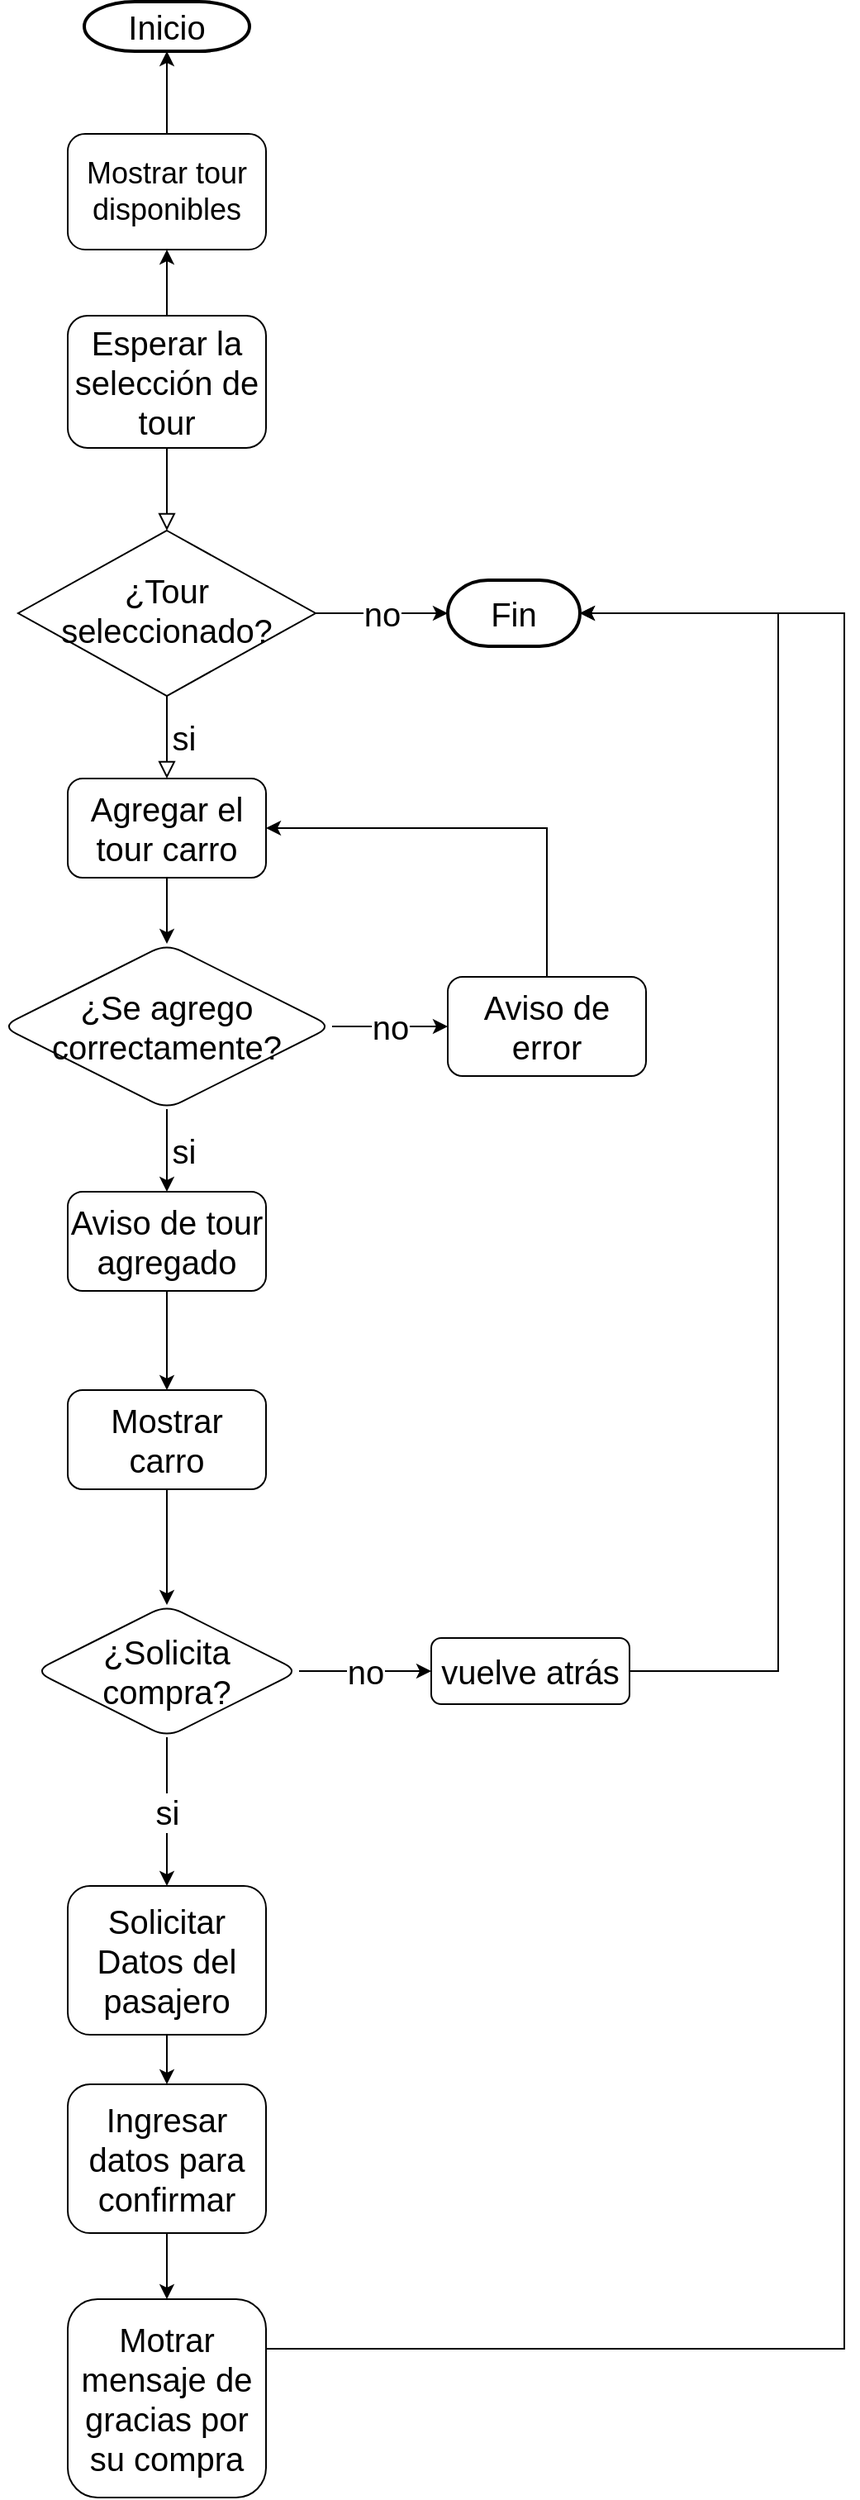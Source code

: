 <mxfile version="20.2.3" type="device"><diagram id="C5RBs43oDa-KdzZeNtuy" name="Page-1"><mxGraphModel dx="868" dy="1722" grid="1" gridSize="10" guides="1" tooltips="1" connect="1" arrows="1" fold="1" page="1" pageScale="1" pageWidth="827" pageHeight="1169" math="0" shadow="0"><root><mxCell id="WIyWlLk6GJQsqaUBKTNV-0"/><mxCell id="WIyWlLk6GJQsqaUBKTNV-1" parent="WIyWlLk6GJQsqaUBKTNV-0"/><mxCell id="WIyWlLk6GJQsqaUBKTNV-2" value="" style="rounded=0;html=1;jettySize=auto;orthogonalLoop=1;fontSize=20;endArrow=block;endFill=0;endSize=8;strokeWidth=1;shadow=0;labelBackgroundColor=none;edgeStyle=orthogonalEdgeStyle;" parent="WIyWlLk6GJQsqaUBKTNV-1" source="WIyWlLk6GJQsqaUBKTNV-3" target="WIyWlLk6GJQsqaUBKTNV-6" edge="1"><mxGeometry relative="1" as="geometry"/></mxCell><mxCell id="y5fX-IXpzKTHYVlV-952-2" value="" style="edgeStyle=orthogonalEdgeStyle;rounded=0;orthogonalLoop=1;jettySize=auto;html=1;" parent="WIyWlLk6GJQsqaUBKTNV-1" source="WIyWlLk6GJQsqaUBKTNV-3" target="y5fX-IXpzKTHYVlV-952-1" edge="1"><mxGeometry relative="1" as="geometry"/></mxCell><mxCell id="WIyWlLk6GJQsqaUBKTNV-3" value="Esperar la selección de tour" style="rounded=1;whiteSpace=wrap;html=1;fontSize=20;glass=0;strokeWidth=1;shadow=0;" parent="WIyWlLk6GJQsqaUBKTNV-1" vertex="1"><mxGeometry x="160" y="20" width="120" height="80" as="geometry"/></mxCell><mxCell id="WIyWlLk6GJQsqaUBKTNV-5" value="si" style="edgeStyle=orthogonalEdgeStyle;rounded=0;html=1;jettySize=auto;orthogonalLoop=1;fontSize=20;endArrow=block;endFill=0;endSize=8;strokeWidth=1;shadow=0;labelBackgroundColor=none;exitX=0.5;exitY=1;exitDx=0;exitDy=0;" parent="WIyWlLk6GJQsqaUBKTNV-1" source="WIyWlLk6GJQsqaUBKTNV-6" target="WIyWlLk6GJQsqaUBKTNV-7" edge="1"><mxGeometry y="10" relative="1" as="geometry"><mxPoint as="offset"/></mxGeometry></mxCell><mxCell id="y5fX-IXpzKTHYVlV-952-27" value="no" style="edgeStyle=orthogonalEdgeStyle;rounded=0;orthogonalLoop=1;jettySize=auto;html=1;entryX=0;entryY=0.5;entryDx=0;entryDy=0;entryPerimeter=0;fontSize=20;" parent="WIyWlLk6GJQsqaUBKTNV-1" source="WIyWlLk6GJQsqaUBKTNV-6" target="y5fX-IXpzKTHYVlV-952-28" edge="1"><mxGeometry relative="1" as="geometry"><mxPoint x="340" y="210" as="targetPoint"/></mxGeometry></mxCell><mxCell id="WIyWlLk6GJQsqaUBKTNV-6" value="¿Tour seleccionado?" style="rhombus;whiteSpace=wrap;html=1;shadow=0;fontFamily=Helvetica;fontSize=20;align=center;strokeWidth=1;spacing=6;spacingTop=-4;" parent="WIyWlLk6GJQsqaUBKTNV-1" vertex="1"><mxGeometry x="130" y="150" width="180" height="100" as="geometry"/></mxCell><mxCell id="y5fX-IXpzKTHYVlV-952-8" value="" style="edgeStyle=orthogonalEdgeStyle;rounded=0;orthogonalLoop=1;jettySize=auto;html=1;exitX=0.5;exitY=1;exitDx=0;exitDy=0;fontSize=20;" parent="WIyWlLk6GJQsqaUBKTNV-1" source="WIyWlLk6GJQsqaUBKTNV-7" target="y5fX-IXpzKTHYVlV-952-7" edge="1"><mxGeometry relative="1" as="geometry"/></mxCell><mxCell id="WIyWlLk6GJQsqaUBKTNV-7" value="Agregar el tour carro" style="rounded=1;whiteSpace=wrap;html=1;fontSize=20;glass=0;strokeWidth=1;shadow=0;" parent="WIyWlLk6GJQsqaUBKTNV-1" vertex="1"><mxGeometry x="160" y="300" width="120" height="60" as="geometry"/></mxCell><mxCell id="y5fX-IXpzKTHYVlV-952-4" value="" style="edgeStyle=orthogonalEdgeStyle;rounded=0;orthogonalLoop=1;jettySize=auto;html=1;entryX=0.5;entryY=1;entryDx=0;entryDy=0;entryPerimeter=0;" parent="WIyWlLk6GJQsqaUBKTNV-1" source="y5fX-IXpzKTHYVlV-952-1" target="y5fX-IXpzKTHYVlV-952-5" edge="1"><mxGeometry relative="1" as="geometry"><mxPoint x="220" y="-150" as="targetPoint"/></mxGeometry></mxCell><mxCell id="y5fX-IXpzKTHYVlV-952-1" value="Mostrar tour disponibles" style="whiteSpace=wrap;html=1;rounded=1;glass=0;strokeWidth=1;shadow=0;fontSize=18;" parent="WIyWlLk6GJQsqaUBKTNV-1" vertex="1"><mxGeometry x="160" y="-90" width="120" height="70" as="geometry"/></mxCell><mxCell id="y5fX-IXpzKTHYVlV-952-5" value="Inicio" style="strokeWidth=2;html=1;shape=mxgraph.flowchart.terminator;whiteSpace=wrap;fontSize=20;" parent="WIyWlLk6GJQsqaUBKTNV-1" vertex="1"><mxGeometry x="170" y="-170" width="100" height="30" as="geometry"/></mxCell><mxCell id="y5fX-IXpzKTHYVlV-952-10" value="si" style="edgeStyle=orthogonalEdgeStyle;rounded=0;orthogonalLoop=1;jettySize=auto;html=1;fontSize=20;" parent="WIyWlLk6GJQsqaUBKTNV-1" source="y5fX-IXpzKTHYVlV-952-7" target="y5fX-IXpzKTHYVlV-952-9" edge="1"><mxGeometry y="10" relative="1" as="geometry"><mxPoint as="offset"/></mxGeometry></mxCell><mxCell id="y5fX-IXpzKTHYVlV-952-12" value="no" style="edgeStyle=orthogonalEdgeStyle;rounded=0;orthogonalLoop=1;jettySize=auto;html=1;fontSize=20;" parent="WIyWlLk6GJQsqaUBKTNV-1" source="y5fX-IXpzKTHYVlV-952-7" target="y5fX-IXpzKTHYVlV-952-11" edge="1"><mxGeometry relative="1" as="geometry"/></mxCell><mxCell id="y5fX-IXpzKTHYVlV-952-7" value="¿Se agrego correctamente?" style="rhombus;whiteSpace=wrap;html=1;rounded=1;glass=0;strokeWidth=1;shadow=0;fontSize=20;" parent="WIyWlLk6GJQsqaUBKTNV-1" vertex="1"><mxGeometry x="120" y="400" width="200" height="100" as="geometry"/></mxCell><mxCell id="4Oj7ZBwjYdDl7YzAMeSL-1" value="" style="edgeStyle=orthogonalEdgeStyle;rounded=0;orthogonalLoop=1;jettySize=auto;html=1;fontSize=20;" parent="WIyWlLk6GJQsqaUBKTNV-1" source="y5fX-IXpzKTHYVlV-952-9" target="4Oj7ZBwjYdDl7YzAMeSL-0" edge="1"><mxGeometry relative="1" as="geometry"/></mxCell><mxCell id="y5fX-IXpzKTHYVlV-952-9" value="Aviso de tour agregado" style="whiteSpace=wrap;html=1;rounded=1;glass=0;strokeWidth=1;shadow=0;fontSize=20;" parent="WIyWlLk6GJQsqaUBKTNV-1" vertex="1"><mxGeometry x="160" y="550" width="120" height="60" as="geometry"/></mxCell><mxCell id="y5fX-IXpzKTHYVlV-952-14" value="" style="edgeStyle=orthogonalEdgeStyle;rounded=0;orthogonalLoop=1;jettySize=auto;html=1;entryX=1;entryY=0.5;entryDx=0;entryDy=0;exitX=0.5;exitY=0;exitDx=0;exitDy=0;fontSize=20;" parent="WIyWlLk6GJQsqaUBKTNV-1" source="y5fX-IXpzKTHYVlV-952-11" target="WIyWlLk6GJQsqaUBKTNV-7" edge="1"><mxGeometry relative="1" as="geometry"><mxPoint x="460" y="390" as="targetPoint"/></mxGeometry></mxCell><mxCell id="y5fX-IXpzKTHYVlV-952-11" value="Aviso de error" style="whiteSpace=wrap;html=1;rounded=1;glass=0;strokeWidth=1;shadow=0;fontSize=20;" parent="WIyWlLk6GJQsqaUBKTNV-1" vertex="1"><mxGeometry x="390" y="420" width="120" height="60" as="geometry"/></mxCell><mxCell id="y5fX-IXpzKTHYVlV-952-23" value="" style="edgeStyle=orthogonalEdgeStyle;rounded=0;orthogonalLoop=1;jettySize=auto;html=1;entryX=0.5;entryY=0;entryDx=0;entryDy=0;exitX=0.5;exitY=1;exitDx=0;exitDy=0;fontSize=20;" parent="WIyWlLk6GJQsqaUBKTNV-1" source="4Oj7ZBwjYdDl7YzAMeSL-0" target="y5fX-IXpzKTHYVlV-952-29" edge="1"><mxGeometry relative="1" as="geometry"><mxPoint x="220" y="980" as="targetPoint"/><mxPoint x="220" y="920" as="sourcePoint"/></mxGeometry></mxCell><mxCell id="y5fX-IXpzKTHYVlV-952-28" value="Fin" style="strokeWidth=2;html=1;shape=mxgraph.flowchart.terminator;whiteSpace=wrap;fontSize=20;" parent="WIyWlLk6GJQsqaUBKTNV-1" vertex="1"><mxGeometry x="390" y="180" width="80" height="40" as="geometry"/></mxCell><mxCell id="y5fX-IXpzKTHYVlV-952-32" value="si" style="edgeStyle=orthogonalEdgeStyle;rounded=0;orthogonalLoop=1;jettySize=auto;html=1;fontSize=20;" parent="WIyWlLk6GJQsqaUBKTNV-1" source="y5fX-IXpzKTHYVlV-952-29" target="y5fX-IXpzKTHYVlV-952-31" edge="1"><mxGeometry relative="1" as="geometry"/></mxCell><mxCell id="y5fX-IXpzKTHYVlV-952-34" value="no" style="edgeStyle=orthogonalEdgeStyle;rounded=0;orthogonalLoop=1;jettySize=auto;html=1;fontSize=20;" parent="WIyWlLk6GJQsqaUBKTNV-1" source="y5fX-IXpzKTHYVlV-952-29" target="y5fX-IXpzKTHYVlV-952-33" edge="1"><mxGeometry relative="1" as="geometry"/></mxCell><mxCell id="y5fX-IXpzKTHYVlV-952-29" value="¿Solicita compra?" style="rhombus;whiteSpace=wrap;html=1;rounded=1;glass=0;strokeWidth=1;shadow=0;fontSize=20;" parent="WIyWlLk6GJQsqaUBKTNV-1" vertex="1"><mxGeometry x="140" y="800" width="160" height="80" as="geometry"/></mxCell><mxCell id="y5fX-IXpzKTHYVlV-952-38" value="" style="edgeStyle=orthogonalEdgeStyle;rounded=0;orthogonalLoop=1;jettySize=auto;html=1;fontSize=20;" parent="WIyWlLk6GJQsqaUBKTNV-1" source="y5fX-IXpzKTHYVlV-952-31" target="y5fX-IXpzKTHYVlV-952-37" edge="1"><mxGeometry relative="1" as="geometry"/></mxCell><mxCell id="y5fX-IXpzKTHYVlV-952-31" value="Solicitar Datos del pasajero" style="rounded=1;whiteSpace=wrap;html=1;glass=0;strokeWidth=1;shadow=0;fontSize=20;" parent="WIyWlLk6GJQsqaUBKTNV-1" vertex="1"><mxGeometry x="160" y="970" width="120" height="90" as="geometry"/></mxCell><mxCell id="y5fX-IXpzKTHYVlV-952-44" value="" style="edgeStyle=orthogonalEdgeStyle;rounded=0;orthogonalLoop=1;jettySize=auto;html=1;entryX=1;entryY=0.5;entryDx=0;entryDy=0;entryPerimeter=0;fontSize=20;" parent="WIyWlLk6GJQsqaUBKTNV-1" source="y5fX-IXpzKTHYVlV-952-33" target="y5fX-IXpzKTHYVlV-952-28" edge="1"><mxGeometry relative="1" as="geometry"><mxPoint x="580" y="1040" as="targetPoint"/><Array as="points"><mxPoint x="590" y="840"/><mxPoint x="590" y="200"/></Array></mxGeometry></mxCell><mxCell id="y5fX-IXpzKTHYVlV-952-33" value="vuelve atrás" style="whiteSpace=wrap;html=1;rounded=1;glass=0;strokeWidth=1;shadow=0;fontSize=20;" parent="WIyWlLk6GJQsqaUBKTNV-1" vertex="1"><mxGeometry x="380" y="820" width="120" height="40" as="geometry"/></mxCell><mxCell id="y5fX-IXpzKTHYVlV-952-40" value="" style="edgeStyle=orthogonalEdgeStyle;rounded=0;orthogonalLoop=1;jettySize=auto;html=1;fontSize=20;" parent="WIyWlLk6GJQsqaUBKTNV-1" source="y5fX-IXpzKTHYVlV-952-37" target="y5fX-IXpzKTHYVlV-952-39" edge="1"><mxGeometry relative="1" as="geometry"/></mxCell><mxCell id="y5fX-IXpzKTHYVlV-952-37" value="Ingresar datos para confirmar" style="whiteSpace=wrap;html=1;rounded=1;glass=0;strokeWidth=1;shadow=0;fontSize=20;" parent="WIyWlLk6GJQsqaUBKTNV-1" vertex="1"><mxGeometry x="160" y="1090" width="120" height="90" as="geometry"/></mxCell><mxCell id="y5fX-IXpzKTHYVlV-952-42" value="" style="edgeStyle=orthogonalEdgeStyle;rounded=0;orthogonalLoop=1;jettySize=auto;html=1;entryX=1;entryY=0.5;entryDx=0;entryDy=0;entryPerimeter=0;fontSize=20;" parent="WIyWlLk6GJQsqaUBKTNV-1" source="y5fX-IXpzKTHYVlV-952-39" target="y5fX-IXpzKTHYVlV-952-28" edge="1"><mxGeometry relative="1" as="geometry"><mxPoint x="360" y="1450" as="targetPoint"/><Array as="points"><mxPoint x="630" y="1250"/><mxPoint x="630" y="200"/></Array></mxGeometry></mxCell><mxCell id="y5fX-IXpzKTHYVlV-952-39" value="Motrar mensaje de gracias por su compra" style="whiteSpace=wrap;html=1;rounded=1;glass=0;strokeWidth=1;shadow=0;fontSize=20;" parent="WIyWlLk6GJQsqaUBKTNV-1" vertex="1"><mxGeometry x="160" y="1220" width="120" height="120" as="geometry"/></mxCell><mxCell id="4Oj7ZBwjYdDl7YzAMeSL-0" value="Mostrar carro" style="whiteSpace=wrap;html=1;rounded=1;glass=0;strokeWidth=1;shadow=0;fontSize=20;" parent="WIyWlLk6GJQsqaUBKTNV-1" vertex="1"><mxGeometry x="160" y="670" width="120" height="60" as="geometry"/></mxCell></root></mxGraphModel></diagram></mxfile>